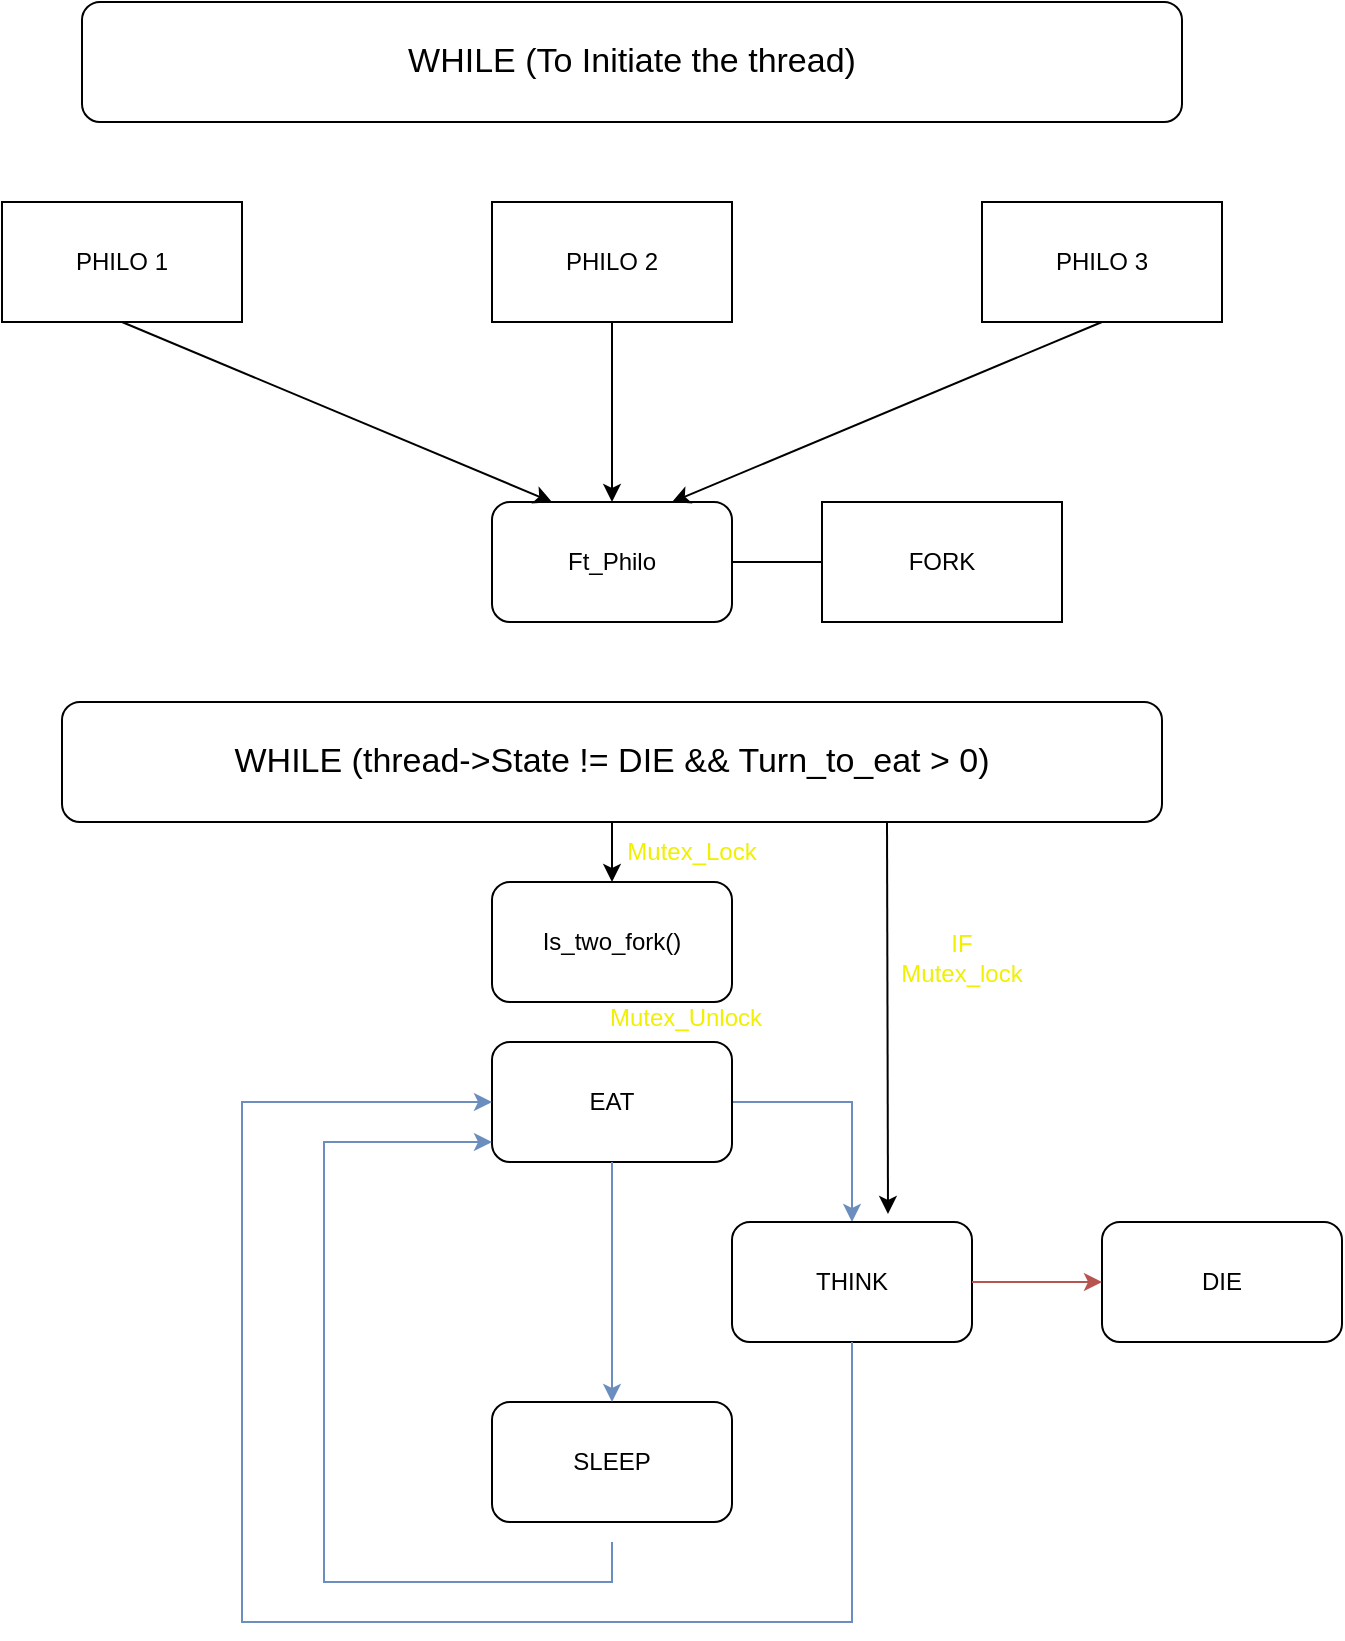 <mxfile version="24.7.8">
  <diagram name="Page-1" id="Yf4dLH-DFPRVyRR2dSYe">
    <mxGraphModel dx="1434" dy="1938" grid="1" gridSize="10" guides="1" tooltips="1" connect="1" arrows="1" fold="1" page="1" pageScale="1" pageWidth="850" pageHeight="1100" math="0" shadow="0">
      <root>
        <mxCell id="0" />
        <mxCell id="1" parent="0" />
        <mxCell id="7iYHZ1TR3xYtfkLIYV-I-2" value="PHILO 1" style="whiteSpace=wrap;html=1;" vertex="1" parent="1">
          <mxGeometry x="120" y="70" width="120" height="60" as="geometry" />
        </mxCell>
        <mxCell id="7iYHZ1TR3xYtfkLIYV-I-3" value="PHILO 2" style="whiteSpace=wrap;html=1;" vertex="1" parent="1">
          <mxGeometry x="365" y="70" width="120" height="60" as="geometry" />
        </mxCell>
        <mxCell id="7iYHZ1TR3xYtfkLIYV-I-4" value="PHILO 3" style="whiteSpace=wrap;html=1;" vertex="1" parent="1">
          <mxGeometry x="610" y="70" width="120" height="60" as="geometry" />
        </mxCell>
        <mxCell id="7iYHZ1TR3xYtfkLIYV-I-11" style="edgeStyle=orthogonalEdgeStyle;rounded=0;orthogonalLoop=1;jettySize=auto;html=1;exitX=1;exitY=0.5;exitDx=0;exitDy=0;entryX=0.5;entryY=0;entryDx=0;entryDy=0;endArrow=classic;endFill=1;startArrow=none;startFill=0;fillColor=#dae8fc;strokeColor=#6c8ebf;" edge="1" parent="1" source="7iYHZ1TR3xYtfkLIYV-I-6" target="7iYHZ1TR3xYtfkLIYV-I-8">
          <mxGeometry relative="1" as="geometry">
            <mxPoint x="610" y="520" as="targetPoint" />
          </mxGeometry>
        </mxCell>
        <mxCell id="7iYHZ1TR3xYtfkLIYV-I-5" value="Ft_Philo" style="rounded=1;whiteSpace=wrap;html=1;" vertex="1" parent="1">
          <mxGeometry x="365" y="220" width="120" height="60" as="geometry" />
        </mxCell>
        <mxCell id="7iYHZ1TR3xYtfkLIYV-I-6" value="EAT" style="rounded=1;whiteSpace=wrap;html=1;" vertex="1" parent="1">
          <mxGeometry x="365" y="490" width="120" height="60" as="geometry" />
        </mxCell>
        <mxCell id="7iYHZ1TR3xYtfkLIYV-I-7" value="SLEEP" style="rounded=1;whiteSpace=wrap;html=1;" vertex="1" parent="1">
          <mxGeometry x="365" y="670" width="120" height="60" as="geometry" />
        </mxCell>
        <mxCell id="7iYHZ1TR3xYtfkLIYV-I-8" value="THINK" style="rounded=1;whiteSpace=wrap;html=1;" vertex="1" parent="1">
          <mxGeometry x="485" y="580" width="120" height="60" as="geometry" />
        </mxCell>
        <mxCell id="7iYHZ1TR3xYtfkLIYV-I-12" style="edgeStyle=orthogonalEdgeStyle;rounded=0;orthogonalLoop=1;jettySize=auto;html=1;exitX=0.5;exitY=1;exitDx=0;exitDy=0;entryX=0.5;entryY=0;entryDx=0;entryDy=0;fillColor=#dae8fc;strokeColor=#6c8ebf;" edge="1" parent="1" source="7iYHZ1TR3xYtfkLIYV-I-6" target="7iYHZ1TR3xYtfkLIYV-I-7">
          <mxGeometry relative="1" as="geometry">
            <mxPoint x="400" y="640" as="targetPoint" />
            <mxPoint x="340" y="580" as="sourcePoint" />
          </mxGeometry>
        </mxCell>
        <mxCell id="7iYHZ1TR3xYtfkLIYV-I-13" style="edgeStyle=orthogonalEdgeStyle;rounded=0;orthogonalLoop=1;jettySize=auto;html=1;exitX=0.5;exitY=1;exitDx=0;exitDy=0;fillColor=#dae8fc;strokeColor=#6c8ebf;" edge="1" parent="1" target="7iYHZ1TR3xYtfkLIYV-I-6">
          <mxGeometry relative="1" as="geometry">
            <mxPoint x="360" y="530" as="targetPoint" />
            <mxPoint x="425" y="740" as="sourcePoint" />
            <Array as="points">
              <mxPoint x="425" y="760" />
              <mxPoint x="281" y="760" />
              <mxPoint x="281" y="540" />
            </Array>
          </mxGeometry>
        </mxCell>
        <mxCell id="7iYHZ1TR3xYtfkLIYV-I-14" style="edgeStyle=orthogonalEdgeStyle;rounded=0;orthogonalLoop=1;jettySize=auto;html=1;exitX=0.5;exitY=1;exitDx=0;exitDy=0;entryX=0;entryY=0.5;entryDx=0;entryDy=0;fillColor=#dae8fc;strokeColor=#6c8ebf;" edge="1" parent="1" source="7iYHZ1TR3xYtfkLIYV-I-8" target="7iYHZ1TR3xYtfkLIYV-I-6">
          <mxGeometry relative="1" as="geometry">
            <mxPoint x="449" y="560" as="targetPoint" />
            <mxPoint x="509" y="760" as="sourcePoint" />
            <Array as="points">
              <mxPoint x="545" y="780" />
              <mxPoint x="240" y="780" />
              <mxPoint x="240" y="520" />
            </Array>
          </mxGeometry>
        </mxCell>
        <mxCell id="7iYHZ1TR3xYtfkLIYV-I-16" value="DIE" style="rounded=1;whiteSpace=wrap;html=1;" vertex="1" parent="1">
          <mxGeometry x="670" y="580" width="120" height="60" as="geometry" />
        </mxCell>
        <mxCell id="7iYHZ1TR3xYtfkLIYV-I-17" value="" style="endArrow=classic;html=1;rounded=0;exitX=1;exitY=0.5;exitDx=0;exitDy=0;entryX=0;entryY=0.5;entryDx=0;entryDy=0;fillColor=#f8cecc;strokeColor=#b85450;" edge="1" parent="1" source="7iYHZ1TR3xYtfkLIYV-I-8" target="7iYHZ1TR3xYtfkLIYV-I-16">
          <mxGeometry width="50" height="50" relative="1" as="geometry">
            <mxPoint x="630" y="590" as="sourcePoint" />
            <mxPoint x="680" y="540" as="targetPoint" />
          </mxGeometry>
        </mxCell>
        <mxCell id="7iYHZ1TR3xYtfkLIYV-I-18" value="WHILE (thread-&amp;gt;State != DIE &amp;amp;&amp;amp; Turn_to_eat &amp;gt; 0)" style="rounded=1;whiteSpace=wrap;html=1;fontSize=17;" vertex="1" parent="1">
          <mxGeometry x="150" y="320" width="550" height="60" as="geometry" />
        </mxCell>
        <mxCell id="7iYHZ1TR3xYtfkLIYV-I-19" value="" style="endArrow=classic;html=1;rounded=0;exitX=0.5;exitY=1;exitDx=0;exitDy=0;entryX=0.25;entryY=0;entryDx=0;entryDy=0;" edge="1" parent="1" source="7iYHZ1TR3xYtfkLIYV-I-2" target="7iYHZ1TR3xYtfkLIYV-I-5">
          <mxGeometry width="50" height="50" relative="1" as="geometry">
            <mxPoint x="400" y="290" as="sourcePoint" />
            <mxPoint x="450" y="240" as="targetPoint" />
          </mxGeometry>
        </mxCell>
        <mxCell id="7iYHZ1TR3xYtfkLIYV-I-20" value="" style="endArrow=classic;html=1;rounded=0;exitX=0.5;exitY=1;exitDx=0;exitDy=0;entryX=0.75;entryY=0;entryDx=0;entryDy=0;" edge="1" parent="1" source="7iYHZ1TR3xYtfkLIYV-I-4" target="7iYHZ1TR3xYtfkLIYV-I-5">
          <mxGeometry width="50" height="50" relative="1" as="geometry">
            <mxPoint x="190" y="140" as="sourcePoint" />
            <mxPoint x="405" y="230" as="targetPoint" />
          </mxGeometry>
        </mxCell>
        <mxCell id="7iYHZ1TR3xYtfkLIYV-I-21" value="" style="endArrow=classic;html=1;rounded=0;exitX=0.5;exitY=1;exitDx=0;exitDy=0;entryX=0.5;entryY=0;entryDx=0;entryDy=0;" edge="1" parent="1" source="7iYHZ1TR3xYtfkLIYV-I-3" target="7iYHZ1TR3xYtfkLIYV-I-5">
          <mxGeometry width="50" height="50" relative="1" as="geometry">
            <mxPoint x="400" y="350" as="sourcePoint" />
            <mxPoint x="450" y="300" as="targetPoint" />
          </mxGeometry>
        </mxCell>
        <mxCell id="7iYHZ1TR3xYtfkLIYV-I-22" value="WHILE (To Initiate the thread)" style="rounded=1;whiteSpace=wrap;html=1;fontSize=17;" vertex="1" parent="1">
          <mxGeometry x="160" y="-30" width="550" height="60" as="geometry" />
        </mxCell>
        <mxCell id="7iYHZ1TR3xYtfkLIYV-I-23" value="FORK" style="whiteSpace=wrap;html=1;" vertex="1" parent="1">
          <mxGeometry x="530" y="220" width="120" height="60" as="geometry" />
        </mxCell>
        <mxCell id="7iYHZ1TR3xYtfkLIYV-I-24" value="" style="endArrow=none;html=1;rounded=0;entryX=0;entryY=0.5;entryDx=0;entryDy=0;exitX=1;exitY=0.5;exitDx=0;exitDy=0;" edge="1" parent="1" source="7iYHZ1TR3xYtfkLIYV-I-5" target="7iYHZ1TR3xYtfkLIYV-I-23">
          <mxGeometry width="50" height="50" relative="1" as="geometry">
            <mxPoint x="270" y="310" as="sourcePoint" />
            <mxPoint x="320" y="260" as="targetPoint" />
          </mxGeometry>
        </mxCell>
        <mxCell id="7iYHZ1TR3xYtfkLIYV-I-25" value="Is_two_fork()" style="rounded=1;whiteSpace=wrap;html=1;" vertex="1" parent="1">
          <mxGeometry x="365" y="410" width="120" height="60" as="geometry" />
        </mxCell>
        <mxCell id="7iYHZ1TR3xYtfkLIYV-I-26" value="" style="endArrow=classic;html=1;rounded=0;exitX=0.5;exitY=1;exitDx=0;exitDy=0;entryX=0.5;entryY=0;entryDx=0;entryDy=0;" edge="1" parent="1" source="7iYHZ1TR3xYtfkLIYV-I-18" target="7iYHZ1TR3xYtfkLIYV-I-25">
          <mxGeometry width="50" height="50" relative="1" as="geometry">
            <mxPoint x="520" y="470" as="sourcePoint" />
            <mxPoint x="570" y="420" as="targetPoint" />
          </mxGeometry>
        </mxCell>
        <mxCell id="7iYHZ1TR3xYtfkLIYV-I-27" value="" style="endArrow=classic;html=1;rounded=0;exitX=0.75;exitY=1;exitDx=0;exitDy=0;" edge="1" parent="1" source="7iYHZ1TR3xYtfkLIYV-I-18">
          <mxGeometry width="50" height="50" relative="1" as="geometry">
            <mxPoint x="340" y="510" as="sourcePoint" />
            <mxPoint x="563" y="576" as="targetPoint" />
          </mxGeometry>
        </mxCell>
        <mxCell id="7iYHZ1TR3xYtfkLIYV-I-28" value="Mutex_Lock" style="text;html=1;align=center;verticalAlign=middle;whiteSpace=wrap;rounded=0;fontColor=#F0F000;" vertex="1" parent="1">
          <mxGeometry x="435" y="380" width="60" height="30" as="geometry" />
        </mxCell>
        <mxCell id="7iYHZ1TR3xYtfkLIYV-I-29" value="Mutex_Unlock" style="text;html=1;align=center;verticalAlign=middle;whiteSpace=wrap;rounded=0;fontColor=#F0F000;" vertex="1" parent="1">
          <mxGeometry x="432" y="463" width="60" height="30" as="geometry" />
        </mxCell>
        <mxCell id="7iYHZ1TR3xYtfkLIYV-I-30" value="IF Mutex_lock" style="text;html=1;align=center;verticalAlign=middle;whiteSpace=wrap;rounded=0;fontColor=#F0F000;" vertex="1" parent="1">
          <mxGeometry x="570" y="433" width="60" height="30" as="geometry" />
        </mxCell>
      </root>
    </mxGraphModel>
  </diagram>
</mxfile>
